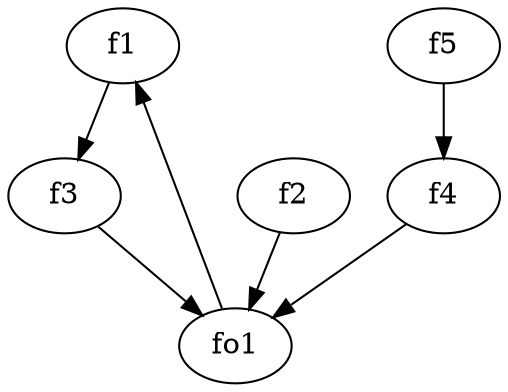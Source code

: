 strict digraph  {
f1;
f2;
f3;
f4;
f5;
fo1;
f1 -> f3  [weight=2];
f2 -> fo1  [weight=2];
f3 -> fo1  [weight=2];
f4 -> fo1  [weight=2];
f5 -> f4  [weight=2];
fo1 -> f1  [weight=2];
}

